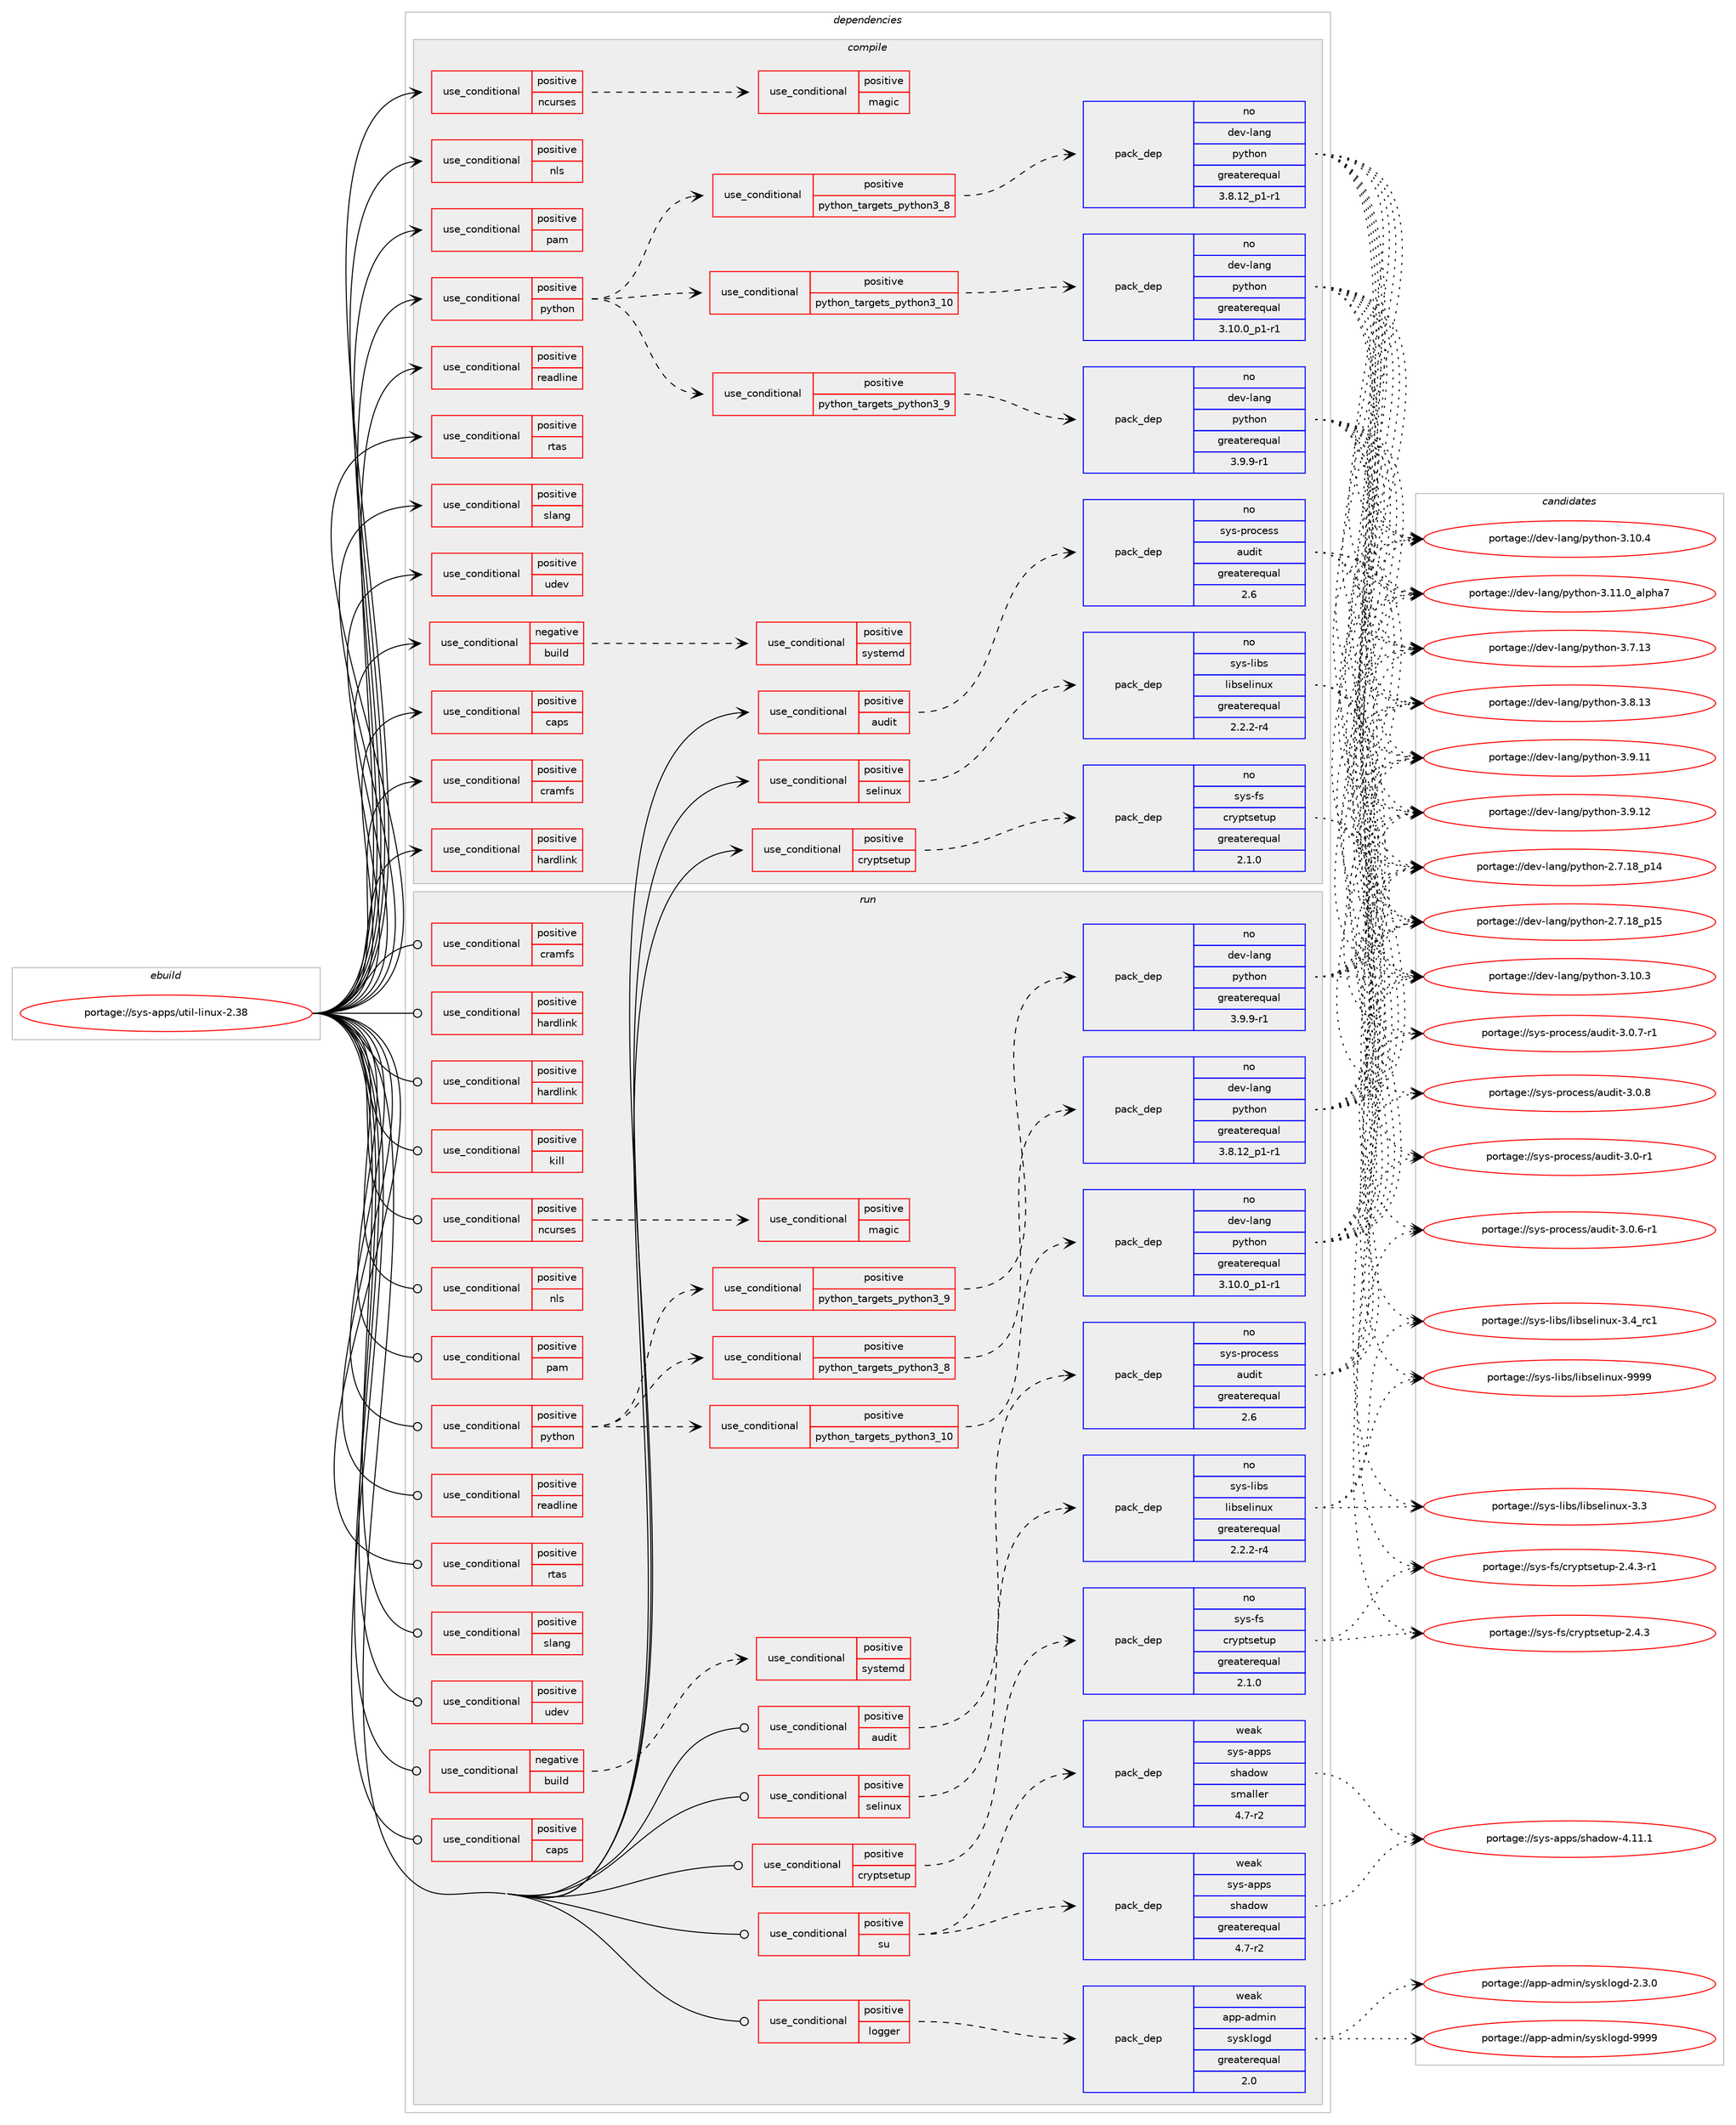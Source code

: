 digraph prolog {

# *************
# Graph options
# *************

newrank=true;
concentrate=true;
compound=true;
graph [rankdir=LR,fontname=Helvetica,fontsize=10,ranksep=1.5];#, ranksep=2.5, nodesep=0.2];
edge  [arrowhead=vee];
node  [fontname=Helvetica,fontsize=10];

# **********
# The ebuild
# **********

subgraph cluster_leftcol {
color=gray;
rank=same;
label=<<i>ebuild</i>>;
id [label="portage://sys-apps/util-linux-2.38", color=red, width=4, href="../sys-apps/util-linux-2.38.svg"];
}

# ****************
# The dependencies
# ****************

subgraph cluster_midcol {
color=gray;
label=<<i>dependencies</i>>;
subgraph cluster_compile {
fillcolor="#eeeeee";
style=filled;
label=<<i>compile</i>>;
subgraph cond584 {
dependency1883 [label=<<TABLE BORDER="0" CELLBORDER="1" CELLSPACING="0" CELLPADDING="4"><TR><TD ROWSPAN="3" CELLPADDING="10">use_conditional</TD></TR><TR><TD>negative</TD></TR><TR><TD>build</TD></TR></TABLE>>, shape=none, color=red];
subgraph cond585 {
dependency1884 [label=<<TABLE BORDER="0" CELLBORDER="1" CELLSPACING="0" CELLPADDING="4"><TR><TD ROWSPAN="3" CELLPADDING="10">use_conditional</TD></TR><TR><TD>positive</TD></TR><TR><TD>systemd</TD></TR></TABLE>>, shape=none, color=red];
# *** BEGIN UNKNOWN DEPENDENCY TYPE (TODO) ***
# dependency1884 -> package_dependency(portage://sys-apps/util-linux-2.38,install,no,sys-apps,systemd,none,[,,],[],[])
# *** END UNKNOWN DEPENDENCY TYPE (TODO) ***

}
dependency1883:e -> dependency1884:w [weight=20,style="dashed",arrowhead="vee"];
}
id:e -> dependency1883:w [weight=20,style="solid",arrowhead="vee"];
subgraph cond586 {
dependency1885 [label=<<TABLE BORDER="0" CELLBORDER="1" CELLSPACING="0" CELLPADDING="4"><TR><TD ROWSPAN="3" CELLPADDING="10">use_conditional</TD></TR><TR><TD>positive</TD></TR><TR><TD>audit</TD></TR></TABLE>>, shape=none, color=red];
subgraph pack1294 {
dependency1886 [label=<<TABLE BORDER="0" CELLBORDER="1" CELLSPACING="0" CELLPADDING="4" WIDTH="220"><TR><TD ROWSPAN="6" CELLPADDING="30">pack_dep</TD></TR><TR><TD WIDTH="110">no</TD></TR><TR><TD>sys-process</TD></TR><TR><TD>audit</TD></TR><TR><TD>greaterequal</TD></TR><TR><TD>2.6</TD></TR></TABLE>>, shape=none, color=blue];
}
dependency1885:e -> dependency1886:w [weight=20,style="dashed",arrowhead="vee"];
}
id:e -> dependency1885:w [weight=20,style="solid",arrowhead="vee"];
subgraph cond587 {
dependency1887 [label=<<TABLE BORDER="0" CELLBORDER="1" CELLSPACING="0" CELLPADDING="4"><TR><TD ROWSPAN="3" CELLPADDING="10">use_conditional</TD></TR><TR><TD>positive</TD></TR><TR><TD>caps</TD></TR></TABLE>>, shape=none, color=red];
# *** BEGIN UNKNOWN DEPENDENCY TYPE (TODO) ***
# dependency1887 -> package_dependency(portage://sys-apps/util-linux-2.38,install,no,sys-libs,libcap-ng,none,[,,],[],[])
# *** END UNKNOWN DEPENDENCY TYPE (TODO) ***

}
id:e -> dependency1887:w [weight=20,style="solid",arrowhead="vee"];
subgraph cond588 {
dependency1888 [label=<<TABLE BORDER="0" CELLBORDER="1" CELLSPACING="0" CELLPADDING="4"><TR><TD ROWSPAN="3" CELLPADDING="10">use_conditional</TD></TR><TR><TD>positive</TD></TR><TR><TD>cramfs</TD></TR></TABLE>>, shape=none, color=red];
# *** BEGIN UNKNOWN DEPENDENCY TYPE (TODO) ***
# dependency1888 -> package_dependency(portage://sys-apps/util-linux-2.38,install,no,sys-libs,zlib,none,[,,],any_same_slot,[])
# *** END UNKNOWN DEPENDENCY TYPE (TODO) ***

}
id:e -> dependency1888:w [weight=20,style="solid",arrowhead="vee"];
subgraph cond589 {
dependency1889 [label=<<TABLE BORDER="0" CELLBORDER="1" CELLSPACING="0" CELLPADDING="4"><TR><TD ROWSPAN="3" CELLPADDING="10">use_conditional</TD></TR><TR><TD>positive</TD></TR><TR><TD>cryptsetup</TD></TR></TABLE>>, shape=none, color=red];
subgraph pack1295 {
dependency1890 [label=<<TABLE BORDER="0" CELLBORDER="1" CELLSPACING="0" CELLPADDING="4" WIDTH="220"><TR><TD ROWSPAN="6" CELLPADDING="30">pack_dep</TD></TR><TR><TD WIDTH="110">no</TD></TR><TR><TD>sys-fs</TD></TR><TR><TD>cryptsetup</TD></TR><TR><TD>greaterequal</TD></TR><TR><TD>2.1.0</TD></TR></TABLE>>, shape=none, color=blue];
}
dependency1889:e -> dependency1890:w [weight=20,style="dashed",arrowhead="vee"];
}
id:e -> dependency1889:w [weight=20,style="solid",arrowhead="vee"];
subgraph cond590 {
dependency1891 [label=<<TABLE BORDER="0" CELLBORDER="1" CELLSPACING="0" CELLPADDING="4"><TR><TD ROWSPAN="3" CELLPADDING="10">use_conditional</TD></TR><TR><TD>positive</TD></TR><TR><TD>hardlink</TD></TR></TABLE>>, shape=none, color=red];
# *** BEGIN UNKNOWN DEPENDENCY TYPE (TODO) ***
# dependency1891 -> package_dependency(portage://sys-apps/util-linux-2.38,install,no,dev-libs,libpcre2,none,[,,],any_same_slot,[])
# *** END UNKNOWN DEPENDENCY TYPE (TODO) ***

}
id:e -> dependency1891:w [weight=20,style="solid",arrowhead="vee"];
subgraph cond591 {
dependency1892 [label=<<TABLE BORDER="0" CELLBORDER="1" CELLSPACING="0" CELLPADDING="4"><TR><TD ROWSPAN="3" CELLPADDING="10">use_conditional</TD></TR><TR><TD>positive</TD></TR><TR><TD>ncurses</TD></TR></TABLE>>, shape=none, color=red];
# *** BEGIN UNKNOWN DEPENDENCY TYPE (TODO) ***
# dependency1892 -> package_dependency(portage://sys-apps/util-linux-2.38,install,no,sys-libs,ncurses,none,[,,],any_same_slot,[use(optenable(unicode),positive)])
# *** END UNKNOWN DEPENDENCY TYPE (TODO) ***

subgraph cond592 {
dependency1893 [label=<<TABLE BORDER="0" CELLBORDER="1" CELLSPACING="0" CELLPADDING="4"><TR><TD ROWSPAN="3" CELLPADDING="10">use_conditional</TD></TR><TR><TD>positive</TD></TR><TR><TD>magic</TD></TR></TABLE>>, shape=none, color=red];
# *** BEGIN UNKNOWN DEPENDENCY TYPE (TODO) ***
# dependency1893 -> package_dependency(portage://sys-apps/util-linux-2.38,install,no,sys-apps,file,none,[,,],[slot(0),equal],[])
# *** END UNKNOWN DEPENDENCY TYPE (TODO) ***

}
dependency1892:e -> dependency1893:w [weight=20,style="dashed",arrowhead="vee"];
}
id:e -> dependency1892:w [weight=20,style="solid",arrowhead="vee"];
subgraph cond593 {
dependency1894 [label=<<TABLE BORDER="0" CELLBORDER="1" CELLSPACING="0" CELLPADDING="4"><TR><TD ROWSPAN="3" CELLPADDING="10">use_conditional</TD></TR><TR><TD>positive</TD></TR><TR><TD>nls</TD></TR></TABLE>>, shape=none, color=red];
# *** BEGIN UNKNOWN DEPENDENCY TYPE (TODO) ***
# dependency1894 -> package_dependency(portage://sys-apps/util-linux-2.38,install,no,virtual,libintl,none,[,,],[],[use(optenable(abi_x86_32),negative),use(optenable(abi_x86_64),negative),use(optenable(abi_x86_x32),negative),use(optenable(abi_mips_n32),negative),use(optenable(abi_mips_n64),negative),use(optenable(abi_mips_o32),negative),use(optenable(abi_s390_32),negative),use(optenable(abi_s390_64),negative)])
# *** END UNKNOWN DEPENDENCY TYPE (TODO) ***

}
id:e -> dependency1894:w [weight=20,style="solid",arrowhead="vee"];
subgraph cond594 {
dependency1895 [label=<<TABLE BORDER="0" CELLBORDER="1" CELLSPACING="0" CELLPADDING="4"><TR><TD ROWSPAN="3" CELLPADDING="10">use_conditional</TD></TR><TR><TD>positive</TD></TR><TR><TD>pam</TD></TR></TABLE>>, shape=none, color=red];
# *** BEGIN UNKNOWN DEPENDENCY TYPE (TODO) ***
# dependency1895 -> package_dependency(portage://sys-apps/util-linux-2.38,install,no,sys-libs,pam,none,[,,],[],[])
# *** END UNKNOWN DEPENDENCY TYPE (TODO) ***

}
id:e -> dependency1895:w [weight=20,style="solid",arrowhead="vee"];
subgraph cond595 {
dependency1896 [label=<<TABLE BORDER="0" CELLBORDER="1" CELLSPACING="0" CELLPADDING="4"><TR><TD ROWSPAN="3" CELLPADDING="10">use_conditional</TD></TR><TR><TD>positive</TD></TR><TR><TD>python</TD></TR></TABLE>>, shape=none, color=red];
subgraph cond596 {
dependency1897 [label=<<TABLE BORDER="0" CELLBORDER="1" CELLSPACING="0" CELLPADDING="4"><TR><TD ROWSPAN="3" CELLPADDING="10">use_conditional</TD></TR><TR><TD>positive</TD></TR><TR><TD>python_targets_python3_8</TD></TR></TABLE>>, shape=none, color=red];
subgraph pack1296 {
dependency1898 [label=<<TABLE BORDER="0" CELLBORDER="1" CELLSPACING="0" CELLPADDING="4" WIDTH="220"><TR><TD ROWSPAN="6" CELLPADDING="30">pack_dep</TD></TR><TR><TD WIDTH="110">no</TD></TR><TR><TD>dev-lang</TD></TR><TR><TD>python</TD></TR><TR><TD>greaterequal</TD></TR><TR><TD>3.8.12_p1-r1</TD></TR></TABLE>>, shape=none, color=blue];
}
dependency1897:e -> dependency1898:w [weight=20,style="dashed",arrowhead="vee"];
}
dependency1896:e -> dependency1897:w [weight=20,style="dashed",arrowhead="vee"];
subgraph cond597 {
dependency1899 [label=<<TABLE BORDER="0" CELLBORDER="1" CELLSPACING="0" CELLPADDING="4"><TR><TD ROWSPAN="3" CELLPADDING="10">use_conditional</TD></TR><TR><TD>positive</TD></TR><TR><TD>python_targets_python3_9</TD></TR></TABLE>>, shape=none, color=red];
subgraph pack1297 {
dependency1900 [label=<<TABLE BORDER="0" CELLBORDER="1" CELLSPACING="0" CELLPADDING="4" WIDTH="220"><TR><TD ROWSPAN="6" CELLPADDING="30">pack_dep</TD></TR><TR><TD WIDTH="110">no</TD></TR><TR><TD>dev-lang</TD></TR><TR><TD>python</TD></TR><TR><TD>greaterequal</TD></TR><TR><TD>3.9.9-r1</TD></TR></TABLE>>, shape=none, color=blue];
}
dependency1899:e -> dependency1900:w [weight=20,style="dashed",arrowhead="vee"];
}
dependency1896:e -> dependency1899:w [weight=20,style="dashed",arrowhead="vee"];
subgraph cond598 {
dependency1901 [label=<<TABLE BORDER="0" CELLBORDER="1" CELLSPACING="0" CELLPADDING="4"><TR><TD ROWSPAN="3" CELLPADDING="10">use_conditional</TD></TR><TR><TD>positive</TD></TR><TR><TD>python_targets_python3_10</TD></TR></TABLE>>, shape=none, color=red];
subgraph pack1298 {
dependency1902 [label=<<TABLE BORDER="0" CELLBORDER="1" CELLSPACING="0" CELLPADDING="4" WIDTH="220"><TR><TD ROWSPAN="6" CELLPADDING="30">pack_dep</TD></TR><TR><TD WIDTH="110">no</TD></TR><TR><TD>dev-lang</TD></TR><TR><TD>python</TD></TR><TR><TD>greaterequal</TD></TR><TR><TD>3.10.0_p1-r1</TD></TR></TABLE>>, shape=none, color=blue];
}
dependency1901:e -> dependency1902:w [weight=20,style="dashed",arrowhead="vee"];
}
dependency1896:e -> dependency1901:w [weight=20,style="dashed",arrowhead="vee"];
}
id:e -> dependency1896:w [weight=20,style="solid",arrowhead="vee"];
subgraph cond599 {
dependency1903 [label=<<TABLE BORDER="0" CELLBORDER="1" CELLSPACING="0" CELLPADDING="4"><TR><TD ROWSPAN="3" CELLPADDING="10">use_conditional</TD></TR><TR><TD>positive</TD></TR><TR><TD>readline</TD></TR></TABLE>>, shape=none, color=red];
# *** BEGIN UNKNOWN DEPENDENCY TYPE (TODO) ***
# dependency1903 -> package_dependency(portage://sys-apps/util-linux-2.38,install,no,sys-libs,readline,none,[,,],[slot(0),equal],[])
# *** END UNKNOWN DEPENDENCY TYPE (TODO) ***

}
id:e -> dependency1903:w [weight=20,style="solid",arrowhead="vee"];
subgraph cond600 {
dependency1904 [label=<<TABLE BORDER="0" CELLBORDER="1" CELLSPACING="0" CELLPADDING="4"><TR><TD ROWSPAN="3" CELLPADDING="10">use_conditional</TD></TR><TR><TD>positive</TD></TR><TR><TD>rtas</TD></TR></TABLE>>, shape=none, color=red];
# *** BEGIN UNKNOWN DEPENDENCY TYPE (TODO) ***
# dependency1904 -> package_dependency(portage://sys-apps/util-linux-2.38,install,no,sys-libs,librtas,none,[,,],[],[])
# *** END UNKNOWN DEPENDENCY TYPE (TODO) ***

}
id:e -> dependency1904:w [weight=20,style="solid",arrowhead="vee"];
subgraph cond601 {
dependency1905 [label=<<TABLE BORDER="0" CELLBORDER="1" CELLSPACING="0" CELLPADDING="4"><TR><TD ROWSPAN="3" CELLPADDING="10">use_conditional</TD></TR><TR><TD>positive</TD></TR><TR><TD>selinux</TD></TR></TABLE>>, shape=none, color=red];
subgraph pack1299 {
dependency1906 [label=<<TABLE BORDER="0" CELLBORDER="1" CELLSPACING="0" CELLPADDING="4" WIDTH="220"><TR><TD ROWSPAN="6" CELLPADDING="30">pack_dep</TD></TR><TR><TD WIDTH="110">no</TD></TR><TR><TD>sys-libs</TD></TR><TR><TD>libselinux</TD></TR><TR><TD>greaterequal</TD></TR><TR><TD>2.2.2-r4</TD></TR></TABLE>>, shape=none, color=blue];
}
dependency1905:e -> dependency1906:w [weight=20,style="dashed",arrowhead="vee"];
}
id:e -> dependency1905:w [weight=20,style="solid",arrowhead="vee"];
subgraph cond602 {
dependency1907 [label=<<TABLE BORDER="0" CELLBORDER="1" CELLSPACING="0" CELLPADDING="4"><TR><TD ROWSPAN="3" CELLPADDING="10">use_conditional</TD></TR><TR><TD>positive</TD></TR><TR><TD>slang</TD></TR></TABLE>>, shape=none, color=red];
# *** BEGIN UNKNOWN DEPENDENCY TYPE (TODO) ***
# dependency1907 -> package_dependency(portage://sys-apps/util-linux-2.38,install,no,sys-libs,slang,none,[,,],[],[])
# *** END UNKNOWN DEPENDENCY TYPE (TODO) ***

}
id:e -> dependency1907:w [weight=20,style="solid",arrowhead="vee"];
subgraph cond603 {
dependency1908 [label=<<TABLE BORDER="0" CELLBORDER="1" CELLSPACING="0" CELLPADDING="4"><TR><TD ROWSPAN="3" CELLPADDING="10">use_conditional</TD></TR><TR><TD>positive</TD></TR><TR><TD>udev</TD></TR></TABLE>>, shape=none, color=red];
# *** BEGIN UNKNOWN DEPENDENCY TYPE (TODO) ***
# dependency1908 -> package_dependency(portage://sys-apps/util-linux-2.38,install,no,virtual,libudev,none,[,,],any_same_slot,[])
# *** END UNKNOWN DEPENDENCY TYPE (TODO) ***

}
id:e -> dependency1908:w [weight=20,style="solid",arrowhead="vee"];
# *** BEGIN UNKNOWN DEPENDENCY TYPE (TODO) ***
# id -> package_dependency(portage://sys-apps/util-linux-2.38,install,no,virtual,libcrypt,none,[,,],any_same_slot,[])
# *** END UNKNOWN DEPENDENCY TYPE (TODO) ***

# *** BEGIN UNKNOWN DEPENDENCY TYPE (TODO) ***
# id -> package_dependency(portage://sys-apps/util-linux-2.38,install,no,virtual,os-headers,none,[,,],[],[])
# *** END UNKNOWN DEPENDENCY TYPE (TODO) ***

}
subgraph cluster_compileandrun {
fillcolor="#eeeeee";
style=filled;
label=<<i>compile and run</i>>;
}
subgraph cluster_run {
fillcolor="#eeeeee";
style=filled;
label=<<i>run</i>>;
subgraph cond604 {
dependency1909 [label=<<TABLE BORDER="0" CELLBORDER="1" CELLSPACING="0" CELLPADDING="4"><TR><TD ROWSPAN="3" CELLPADDING="10">use_conditional</TD></TR><TR><TD>negative</TD></TR><TR><TD>build</TD></TR></TABLE>>, shape=none, color=red];
subgraph cond605 {
dependency1910 [label=<<TABLE BORDER="0" CELLBORDER="1" CELLSPACING="0" CELLPADDING="4"><TR><TD ROWSPAN="3" CELLPADDING="10">use_conditional</TD></TR><TR><TD>positive</TD></TR><TR><TD>systemd</TD></TR></TABLE>>, shape=none, color=red];
# *** BEGIN UNKNOWN DEPENDENCY TYPE (TODO) ***
# dependency1910 -> package_dependency(portage://sys-apps/util-linux-2.38,run,no,sys-apps,systemd,none,[,,],[],[])
# *** END UNKNOWN DEPENDENCY TYPE (TODO) ***

}
dependency1909:e -> dependency1910:w [weight=20,style="dashed",arrowhead="vee"];
}
id:e -> dependency1909:w [weight=20,style="solid",arrowhead="odot"];
subgraph cond606 {
dependency1911 [label=<<TABLE BORDER="0" CELLBORDER="1" CELLSPACING="0" CELLPADDING="4"><TR><TD ROWSPAN="3" CELLPADDING="10">use_conditional</TD></TR><TR><TD>positive</TD></TR><TR><TD>audit</TD></TR></TABLE>>, shape=none, color=red];
subgraph pack1300 {
dependency1912 [label=<<TABLE BORDER="0" CELLBORDER="1" CELLSPACING="0" CELLPADDING="4" WIDTH="220"><TR><TD ROWSPAN="6" CELLPADDING="30">pack_dep</TD></TR><TR><TD WIDTH="110">no</TD></TR><TR><TD>sys-process</TD></TR><TR><TD>audit</TD></TR><TR><TD>greaterequal</TD></TR><TR><TD>2.6</TD></TR></TABLE>>, shape=none, color=blue];
}
dependency1911:e -> dependency1912:w [weight=20,style="dashed",arrowhead="vee"];
}
id:e -> dependency1911:w [weight=20,style="solid",arrowhead="odot"];
subgraph cond607 {
dependency1913 [label=<<TABLE BORDER="0" CELLBORDER="1" CELLSPACING="0" CELLPADDING="4"><TR><TD ROWSPAN="3" CELLPADDING="10">use_conditional</TD></TR><TR><TD>positive</TD></TR><TR><TD>caps</TD></TR></TABLE>>, shape=none, color=red];
# *** BEGIN UNKNOWN DEPENDENCY TYPE (TODO) ***
# dependency1913 -> package_dependency(portage://sys-apps/util-linux-2.38,run,no,sys-libs,libcap-ng,none,[,,],[],[])
# *** END UNKNOWN DEPENDENCY TYPE (TODO) ***

}
id:e -> dependency1913:w [weight=20,style="solid",arrowhead="odot"];
subgraph cond608 {
dependency1914 [label=<<TABLE BORDER="0" CELLBORDER="1" CELLSPACING="0" CELLPADDING="4"><TR><TD ROWSPAN="3" CELLPADDING="10">use_conditional</TD></TR><TR><TD>positive</TD></TR><TR><TD>cramfs</TD></TR></TABLE>>, shape=none, color=red];
# *** BEGIN UNKNOWN DEPENDENCY TYPE (TODO) ***
# dependency1914 -> package_dependency(portage://sys-apps/util-linux-2.38,run,no,sys-libs,zlib,none,[,,],any_same_slot,[])
# *** END UNKNOWN DEPENDENCY TYPE (TODO) ***

}
id:e -> dependency1914:w [weight=20,style="solid",arrowhead="odot"];
subgraph cond609 {
dependency1915 [label=<<TABLE BORDER="0" CELLBORDER="1" CELLSPACING="0" CELLPADDING="4"><TR><TD ROWSPAN="3" CELLPADDING="10">use_conditional</TD></TR><TR><TD>positive</TD></TR><TR><TD>cryptsetup</TD></TR></TABLE>>, shape=none, color=red];
subgraph pack1301 {
dependency1916 [label=<<TABLE BORDER="0" CELLBORDER="1" CELLSPACING="0" CELLPADDING="4" WIDTH="220"><TR><TD ROWSPAN="6" CELLPADDING="30">pack_dep</TD></TR><TR><TD WIDTH="110">no</TD></TR><TR><TD>sys-fs</TD></TR><TR><TD>cryptsetup</TD></TR><TR><TD>greaterequal</TD></TR><TR><TD>2.1.0</TD></TR></TABLE>>, shape=none, color=blue];
}
dependency1915:e -> dependency1916:w [weight=20,style="dashed",arrowhead="vee"];
}
id:e -> dependency1915:w [weight=20,style="solid",arrowhead="odot"];
subgraph cond610 {
dependency1917 [label=<<TABLE BORDER="0" CELLBORDER="1" CELLSPACING="0" CELLPADDING="4"><TR><TD ROWSPAN="3" CELLPADDING="10">use_conditional</TD></TR><TR><TD>positive</TD></TR><TR><TD>hardlink</TD></TR></TABLE>>, shape=none, color=red];
# *** BEGIN UNKNOWN DEPENDENCY TYPE (TODO) ***
# dependency1917 -> package_dependency(portage://sys-apps/util-linux-2.38,run,no,dev-libs,libpcre2,none,[,,],any_same_slot,[])
# *** END UNKNOWN DEPENDENCY TYPE (TODO) ***

}
id:e -> dependency1917:w [weight=20,style="solid",arrowhead="odot"];
subgraph cond611 {
dependency1918 [label=<<TABLE BORDER="0" CELLBORDER="1" CELLSPACING="0" CELLPADDING="4"><TR><TD ROWSPAN="3" CELLPADDING="10">use_conditional</TD></TR><TR><TD>positive</TD></TR><TR><TD>hardlink</TD></TR></TABLE>>, shape=none, color=red];
# *** BEGIN UNKNOWN DEPENDENCY TYPE (TODO) ***
# dependency1918 -> package_dependency(portage://sys-apps/util-linux-2.38,run,weak,app-arch,hardlink,none,[,,],[],[])
# *** END UNKNOWN DEPENDENCY TYPE (TODO) ***

}
id:e -> dependency1918:w [weight=20,style="solid",arrowhead="odot"];
subgraph cond612 {
dependency1919 [label=<<TABLE BORDER="0" CELLBORDER="1" CELLSPACING="0" CELLPADDING="4"><TR><TD ROWSPAN="3" CELLPADDING="10">use_conditional</TD></TR><TR><TD>positive</TD></TR><TR><TD>kill</TD></TR></TABLE>>, shape=none, color=red];
# *** BEGIN UNKNOWN DEPENDENCY TYPE (TODO) ***
# dependency1919 -> package_dependency(portage://sys-apps/util-linux-2.38,run,weak,sys-apps,coreutils,none,[,,],[],[use(enable(kill),none)])
# *** END UNKNOWN DEPENDENCY TYPE (TODO) ***

# *** BEGIN UNKNOWN DEPENDENCY TYPE (TODO) ***
# dependency1919 -> package_dependency(portage://sys-apps/util-linux-2.38,run,weak,sys-process,procps,none,[,,],[],[use(enable(kill),none)])
# *** END UNKNOWN DEPENDENCY TYPE (TODO) ***

}
id:e -> dependency1919:w [weight=20,style="solid",arrowhead="odot"];
subgraph cond613 {
dependency1920 [label=<<TABLE BORDER="0" CELLBORDER="1" CELLSPACING="0" CELLPADDING="4"><TR><TD ROWSPAN="3" CELLPADDING="10">use_conditional</TD></TR><TR><TD>positive</TD></TR><TR><TD>logger</TD></TR></TABLE>>, shape=none, color=red];
subgraph pack1302 {
dependency1921 [label=<<TABLE BORDER="0" CELLBORDER="1" CELLSPACING="0" CELLPADDING="4" WIDTH="220"><TR><TD ROWSPAN="6" CELLPADDING="30">pack_dep</TD></TR><TR><TD WIDTH="110">weak</TD></TR><TR><TD>app-admin</TD></TR><TR><TD>sysklogd</TD></TR><TR><TD>greaterequal</TD></TR><TR><TD>2.0</TD></TR></TABLE>>, shape=none, color=blue];
}
dependency1920:e -> dependency1921:w [weight=20,style="dashed",arrowhead="vee"];
}
id:e -> dependency1920:w [weight=20,style="solid",arrowhead="odot"];
subgraph cond614 {
dependency1922 [label=<<TABLE BORDER="0" CELLBORDER="1" CELLSPACING="0" CELLPADDING="4"><TR><TD ROWSPAN="3" CELLPADDING="10">use_conditional</TD></TR><TR><TD>positive</TD></TR><TR><TD>ncurses</TD></TR></TABLE>>, shape=none, color=red];
# *** BEGIN UNKNOWN DEPENDENCY TYPE (TODO) ***
# dependency1922 -> package_dependency(portage://sys-apps/util-linux-2.38,run,no,sys-libs,ncurses,none,[,,],any_same_slot,[use(optenable(unicode),positive)])
# *** END UNKNOWN DEPENDENCY TYPE (TODO) ***

subgraph cond615 {
dependency1923 [label=<<TABLE BORDER="0" CELLBORDER="1" CELLSPACING="0" CELLPADDING="4"><TR><TD ROWSPAN="3" CELLPADDING="10">use_conditional</TD></TR><TR><TD>positive</TD></TR><TR><TD>magic</TD></TR></TABLE>>, shape=none, color=red];
# *** BEGIN UNKNOWN DEPENDENCY TYPE (TODO) ***
# dependency1923 -> package_dependency(portage://sys-apps/util-linux-2.38,run,no,sys-apps,file,none,[,,],[slot(0),equal],[])
# *** END UNKNOWN DEPENDENCY TYPE (TODO) ***

}
dependency1922:e -> dependency1923:w [weight=20,style="dashed",arrowhead="vee"];
}
id:e -> dependency1922:w [weight=20,style="solid",arrowhead="odot"];
subgraph cond616 {
dependency1924 [label=<<TABLE BORDER="0" CELLBORDER="1" CELLSPACING="0" CELLPADDING="4"><TR><TD ROWSPAN="3" CELLPADDING="10">use_conditional</TD></TR><TR><TD>positive</TD></TR><TR><TD>nls</TD></TR></TABLE>>, shape=none, color=red];
# *** BEGIN UNKNOWN DEPENDENCY TYPE (TODO) ***
# dependency1924 -> package_dependency(portage://sys-apps/util-linux-2.38,run,no,virtual,libintl,none,[,,],[],[use(optenable(abi_x86_32),negative),use(optenable(abi_x86_64),negative),use(optenable(abi_x86_x32),negative),use(optenable(abi_mips_n32),negative),use(optenable(abi_mips_n64),negative),use(optenable(abi_mips_o32),negative),use(optenable(abi_s390_32),negative),use(optenable(abi_s390_64),negative)])
# *** END UNKNOWN DEPENDENCY TYPE (TODO) ***

}
id:e -> dependency1924:w [weight=20,style="solid",arrowhead="odot"];
subgraph cond617 {
dependency1925 [label=<<TABLE BORDER="0" CELLBORDER="1" CELLSPACING="0" CELLPADDING="4"><TR><TD ROWSPAN="3" CELLPADDING="10">use_conditional</TD></TR><TR><TD>positive</TD></TR><TR><TD>pam</TD></TR></TABLE>>, shape=none, color=red];
# *** BEGIN UNKNOWN DEPENDENCY TYPE (TODO) ***
# dependency1925 -> package_dependency(portage://sys-apps/util-linux-2.38,run,no,sys-libs,pam,none,[,,],[],[])
# *** END UNKNOWN DEPENDENCY TYPE (TODO) ***

}
id:e -> dependency1925:w [weight=20,style="solid",arrowhead="odot"];
subgraph cond618 {
dependency1926 [label=<<TABLE BORDER="0" CELLBORDER="1" CELLSPACING="0" CELLPADDING="4"><TR><TD ROWSPAN="3" CELLPADDING="10">use_conditional</TD></TR><TR><TD>positive</TD></TR><TR><TD>python</TD></TR></TABLE>>, shape=none, color=red];
subgraph cond619 {
dependency1927 [label=<<TABLE BORDER="0" CELLBORDER="1" CELLSPACING="0" CELLPADDING="4"><TR><TD ROWSPAN="3" CELLPADDING="10">use_conditional</TD></TR><TR><TD>positive</TD></TR><TR><TD>python_targets_python3_8</TD></TR></TABLE>>, shape=none, color=red];
subgraph pack1303 {
dependency1928 [label=<<TABLE BORDER="0" CELLBORDER="1" CELLSPACING="0" CELLPADDING="4" WIDTH="220"><TR><TD ROWSPAN="6" CELLPADDING="30">pack_dep</TD></TR><TR><TD WIDTH="110">no</TD></TR><TR><TD>dev-lang</TD></TR><TR><TD>python</TD></TR><TR><TD>greaterequal</TD></TR><TR><TD>3.8.12_p1-r1</TD></TR></TABLE>>, shape=none, color=blue];
}
dependency1927:e -> dependency1928:w [weight=20,style="dashed",arrowhead="vee"];
}
dependency1926:e -> dependency1927:w [weight=20,style="dashed",arrowhead="vee"];
subgraph cond620 {
dependency1929 [label=<<TABLE BORDER="0" CELLBORDER="1" CELLSPACING="0" CELLPADDING="4"><TR><TD ROWSPAN="3" CELLPADDING="10">use_conditional</TD></TR><TR><TD>positive</TD></TR><TR><TD>python_targets_python3_9</TD></TR></TABLE>>, shape=none, color=red];
subgraph pack1304 {
dependency1930 [label=<<TABLE BORDER="0" CELLBORDER="1" CELLSPACING="0" CELLPADDING="4" WIDTH="220"><TR><TD ROWSPAN="6" CELLPADDING="30">pack_dep</TD></TR><TR><TD WIDTH="110">no</TD></TR><TR><TD>dev-lang</TD></TR><TR><TD>python</TD></TR><TR><TD>greaterequal</TD></TR><TR><TD>3.9.9-r1</TD></TR></TABLE>>, shape=none, color=blue];
}
dependency1929:e -> dependency1930:w [weight=20,style="dashed",arrowhead="vee"];
}
dependency1926:e -> dependency1929:w [weight=20,style="dashed",arrowhead="vee"];
subgraph cond621 {
dependency1931 [label=<<TABLE BORDER="0" CELLBORDER="1" CELLSPACING="0" CELLPADDING="4"><TR><TD ROWSPAN="3" CELLPADDING="10">use_conditional</TD></TR><TR><TD>positive</TD></TR><TR><TD>python_targets_python3_10</TD></TR></TABLE>>, shape=none, color=red];
subgraph pack1305 {
dependency1932 [label=<<TABLE BORDER="0" CELLBORDER="1" CELLSPACING="0" CELLPADDING="4" WIDTH="220"><TR><TD ROWSPAN="6" CELLPADDING="30">pack_dep</TD></TR><TR><TD WIDTH="110">no</TD></TR><TR><TD>dev-lang</TD></TR><TR><TD>python</TD></TR><TR><TD>greaterequal</TD></TR><TR><TD>3.10.0_p1-r1</TD></TR></TABLE>>, shape=none, color=blue];
}
dependency1931:e -> dependency1932:w [weight=20,style="dashed",arrowhead="vee"];
}
dependency1926:e -> dependency1931:w [weight=20,style="dashed",arrowhead="vee"];
}
id:e -> dependency1926:w [weight=20,style="solid",arrowhead="odot"];
subgraph cond622 {
dependency1933 [label=<<TABLE BORDER="0" CELLBORDER="1" CELLSPACING="0" CELLPADDING="4"><TR><TD ROWSPAN="3" CELLPADDING="10">use_conditional</TD></TR><TR><TD>positive</TD></TR><TR><TD>readline</TD></TR></TABLE>>, shape=none, color=red];
# *** BEGIN UNKNOWN DEPENDENCY TYPE (TODO) ***
# dependency1933 -> package_dependency(portage://sys-apps/util-linux-2.38,run,no,sys-libs,readline,none,[,,],[slot(0),equal],[])
# *** END UNKNOWN DEPENDENCY TYPE (TODO) ***

}
id:e -> dependency1933:w [weight=20,style="solid",arrowhead="odot"];
subgraph cond623 {
dependency1934 [label=<<TABLE BORDER="0" CELLBORDER="1" CELLSPACING="0" CELLPADDING="4"><TR><TD ROWSPAN="3" CELLPADDING="10">use_conditional</TD></TR><TR><TD>positive</TD></TR><TR><TD>rtas</TD></TR></TABLE>>, shape=none, color=red];
# *** BEGIN UNKNOWN DEPENDENCY TYPE (TODO) ***
# dependency1934 -> package_dependency(portage://sys-apps/util-linux-2.38,run,no,sys-libs,librtas,none,[,,],[],[])
# *** END UNKNOWN DEPENDENCY TYPE (TODO) ***

}
id:e -> dependency1934:w [weight=20,style="solid",arrowhead="odot"];
subgraph cond624 {
dependency1935 [label=<<TABLE BORDER="0" CELLBORDER="1" CELLSPACING="0" CELLPADDING="4"><TR><TD ROWSPAN="3" CELLPADDING="10">use_conditional</TD></TR><TR><TD>positive</TD></TR><TR><TD>selinux</TD></TR></TABLE>>, shape=none, color=red];
subgraph pack1306 {
dependency1936 [label=<<TABLE BORDER="0" CELLBORDER="1" CELLSPACING="0" CELLPADDING="4" WIDTH="220"><TR><TD ROWSPAN="6" CELLPADDING="30">pack_dep</TD></TR><TR><TD WIDTH="110">no</TD></TR><TR><TD>sys-libs</TD></TR><TR><TD>libselinux</TD></TR><TR><TD>greaterequal</TD></TR><TR><TD>2.2.2-r4</TD></TR></TABLE>>, shape=none, color=blue];
}
dependency1935:e -> dependency1936:w [weight=20,style="dashed",arrowhead="vee"];
}
id:e -> dependency1935:w [weight=20,style="solid",arrowhead="odot"];
subgraph cond625 {
dependency1937 [label=<<TABLE BORDER="0" CELLBORDER="1" CELLSPACING="0" CELLPADDING="4"><TR><TD ROWSPAN="3" CELLPADDING="10">use_conditional</TD></TR><TR><TD>positive</TD></TR><TR><TD>slang</TD></TR></TABLE>>, shape=none, color=red];
# *** BEGIN UNKNOWN DEPENDENCY TYPE (TODO) ***
# dependency1937 -> package_dependency(portage://sys-apps/util-linux-2.38,run,no,sys-libs,slang,none,[,,],[],[])
# *** END UNKNOWN DEPENDENCY TYPE (TODO) ***

}
id:e -> dependency1937:w [weight=20,style="solid",arrowhead="odot"];
subgraph cond626 {
dependency1938 [label=<<TABLE BORDER="0" CELLBORDER="1" CELLSPACING="0" CELLPADDING="4"><TR><TD ROWSPAN="3" CELLPADDING="10">use_conditional</TD></TR><TR><TD>positive</TD></TR><TR><TD>su</TD></TR></TABLE>>, shape=none, color=red];
subgraph pack1307 {
dependency1939 [label=<<TABLE BORDER="0" CELLBORDER="1" CELLSPACING="0" CELLPADDING="4" WIDTH="220"><TR><TD ROWSPAN="6" CELLPADDING="30">pack_dep</TD></TR><TR><TD WIDTH="110">weak</TD></TR><TR><TD>sys-apps</TD></TR><TR><TD>shadow</TD></TR><TR><TD>smaller</TD></TR><TR><TD>4.7-r2</TD></TR></TABLE>>, shape=none, color=blue];
}
dependency1938:e -> dependency1939:w [weight=20,style="dashed",arrowhead="vee"];
subgraph pack1308 {
dependency1940 [label=<<TABLE BORDER="0" CELLBORDER="1" CELLSPACING="0" CELLPADDING="4" WIDTH="220"><TR><TD ROWSPAN="6" CELLPADDING="30">pack_dep</TD></TR><TR><TD WIDTH="110">weak</TD></TR><TR><TD>sys-apps</TD></TR><TR><TD>shadow</TD></TR><TR><TD>greaterequal</TD></TR><TR><TD>4.7-r2</TD></TR></TABLE>>, shape=none, color=blue];
}
dependency1938:e -> dependency1940:w [weight=20,style="dashed",arrowhead="vee"];
}
id:e -> dependency1938:w [weight=20,style="solid",arrowhead="odot"];
subgraph cond627 {
dependency1941 [label=<<TABLE BORDER="0" CELLBORDER="1" CELLSPACING="0" CELLPADDING="4"><TR><TD ROWSPAN="3" CELLPADDING="10">use_conditional</TD></TR><TR><TD>positive</TD></TR><TR><TD>udev</TD></TR></TABLE>>, shape=none, color=red];
# *** BEGIN UNKNOWN DEPENDENCY TYPE (TODO) ***
# dependency1941 -> package_dependency(portage://sys-apps/util-linux-2.38,run,no,virtual,libudev,none,[,,],any_same_slot,[])
# *** END UNKNOWN DEPENDENCY TYPE (TODO) ***

}
id:e -> dependency1941:w [weight=20,style="solid",arrowhead="odot"];
# *** BEGIN UNKNOWN DEPENDENCY TYPE (TODO) ***
# id -> package_dependency(portage://sys-apps/util-linux-2.38,run,no,virtual,libcrypt,none,[,,],any_same_slot,[])
# *** END UNKNOWN DEPENDENCY TYPE (TODO) ***

# *** BEGIN UNKNOWN DEPENDENCY TYPE (TODO) ***
# id -> package_dependency(portage://sys-apps/util-linux-2.38,run,weak,net-wireless,rfkill,none,[,,],[],[])
# *** END UNKNOWN DEPENDENCY TYPE (TODO) ***

}
}

# **************
# The candidates
# **************

subgraph cluster_choices {
rank=same;
color=gray;
label=<<i>candidates</i>>;

subgraph choice1294 {
color=black;
nodesep=1;
choice11512111545112114111991011151154797117100105116455146484511449 [label="portage://sys-process/audit-3.0-r1", color=red, width=4,href="../sys-process/audit-3.0-r1.svg"];
choice115121115451121141119910111511547971171001051164551464846544511449 [label="portage://sys-process/audit-3.0.6-r1", color=red, width=4,href="../sys-process/audit-3.0.6-r1.svg"];
choice115121115451121141119910111511547971171001051164551464846554511449 [label="portage://sys-process/audit-3.0.7-r1", color=red, width=4,href="../sys-process/audit-3.0.7-r1.svg"];
choice11512111545112114111991011151154797117100105116455146484656 [label="portage://sys-process/audit-3.0.8", color=red, width=4,href="../sys-process/audit-3.0.8.svg"];
dependency1886:e -> choice11512111545112114111991011151154797117100105116455146484511449:w [style=dotted,weight="100"];
dependency1886:e -> choice115121115451121141119910111511547971171001051164551464846544511449:w [style=dotted,weight="100"];
dependency1886:e -> choice115121115451121141119910111511547971171001051164551464846554511449:w [style=dotted,weight="100"];
dependency1886:e -> choice11512111545112114111991011151154797117100105116455146484656:w [style=dotted,weight="100"];
}
subgraph choice1295 {
color=black;
nodesep=1;
choice115121115451021154799114121112116115101116117112455046524651 [label="portage://sys-fs/cryptsetup-2.4.3", color=red, width=4,href="../sys-fs/cryptsetup-2.4.3.svg"];
choice1151211154510211547991141211121161151011161171124550465246514511449 [label="portage://sys-fs/cryptsetup-2.4.3-r1", color=red, width=4,href="../sys-fs/cryptsetup-2.4.3-r1.svg"];
dependency1890:e -> choice115121115451021154799114121112116115101116117112455046524651:w [style=dotted,weight="100"];
dependency1890:e -> choice1151211154510211547991141211121161151011161171124550465246514511449:w [style=dotted,weight="100"];
}
subgraph choice1296 {
color=black;
nodesep=1;
choice10010111845108971101034711212111610411111045504655464956951124952 [label="portage://dev-lang/python-2.7.18_p14", color=red, width=4,href="../dev-lang/python-2.7.18_p14.svg"];
choice10010111845108971101034711212111610411111045504655464956951124953 [label="portage://dev-lang/python-2.7.18_p15", color=red, width=4,href="../dev-lang/python-2.7.18_p15.svg"];
choice10010111845108971101034711212111610411111045514649484651 [label="portage://dev-lang/python-3.10.3", color=red, width=4,href="../dev-lang/python-3.10.3.svg"];
choice10010111845108971101034711212111610411111045514649484652 [label="portage://dev-lang/python-3.10.4", color=red, width=4,href="../dev-lang/python-3.10.4.svg"];
choice1001011184510897110103471121211161041111104551464949464895971081121049755 [label="portage://dev-lang/python-3.11.0_alpha7", color=red, width=4,href="../dev-lang/python-3.11.0_alpha7.svg"];
choice10010111845108971101034711212111610411111045514655464951 [label="portage://dev-lang/python-3.7.13", color=red, width=4,href="../dev-lang/python-3.7.13.svg"];
choice10010111845108971101034711212111610411111045514656464951 [label="portage://dev-lang/python-3.8.13", color=red, width=4,href="../dev-lang/python-3.8.13.svg"];
choice10010111845108971101034711212111610411111045514657464949 [label="portage://dev-lang/python-3.9.11", color=red, width=4,href="../dev-lang/python-3.9.11.svg"];
choice10010111845108971101034711212111610411111045514657464950 [label="portage://dev-lang/python-3.9.12", color=red, width=4,href="../dev-lang/python-3.9.12.svg"];
dependency1898:e -> choice10010111845108971101034711212111610411111045504655464956951124952:w [style=dotted,weight="100"];
dependency1898:e -> choice10010111845108971101034711212111610411111045504655464956951124953:w [style=dotted,weight="100"];
dependency1898:e -> choice10010111845108971101034711212111610411111045514649484651:w [style=dotted,weight="100"];
dependency1898:e -> choice10010111845108971101034711212111610411111045514649484652:w [style=dotted,weight="100"];
dependency1898:e -> choice1001011184510897110103471121211161041111104551464949464895971081121049755:w [style=dotted,weight="100"];
dependency1898:e -> choice10010111845108971101034711212111610411111045514655464951:w [style=dotted,weight="100"];
dependency1898:e -> choice10010111845108971101034711212111610411111045514656464951:w [style=dotted,weight="100"];
dependency1898:e -> choice10010111845108971101034711212111610411111045514657464949:w [style=dotted,weight="100"];
dependency1898:e -> choice10010111845108971101034711212111610411111045514657464950:w [style=dotted,weight="100"];
}
subgraph choice1297 {
color=black;
nodesep=1;
choice10010111845108971101034711212111610411111045504655464956951124952 [label="portage://dev-lang/python-2.7.18_p14", color=red, width=4,href="../dev-lang/python-2.7.18_p14.svg"];
choice10010111845108971101034711212111610411111045504655464956951124953 [label="portage://dev-lang/python-2.7.18_p15", color=red, width=4,href="../dev-lang/python-2.7.18_p15.svg"];
choice10010111845108971101034711212111610411111045514649484651 [label="portage://dev-lang/python-3.10.3", color=red, width=4,href="../dev-lang/python-3.10.3.svg"];
choice10010111845108971101034711212111610411111045514649484652 [label="portage://dev-lang/python-3.10.4", color=red, width=4,href="../dev-lang/python-3.10.4.svg"];
choice1001011184510897110103471121211161041111104551464949464895971081121049755 [label="portage://dev-lang/python-3.11.0_alpha7", color=red, width=4,href="../dev-lang/python-3.11.0_alpha7.svg"];
choice10010111845108971101034711212111610411111045514655464951 [label="portage://dev-lang/python-3.7.13", color=red, width=4,href="../dev-lang/python-3.7.13.svg"];
choice10010111845108971101034711212111610411111045514656464951 [label="portage://dev-lang/python-3.8.13", color=red, width=4,href="../dev-lang/python-3.8.13.svg"];
choice10010111845108971101034711212111610411111045514657464949 [label="portage://dev-lang/python-3.9.11", color=red, width=4,href="../dev-lang/python-3.9.11.svg"];
choice10010111845108971101034711212111610411111045514657464950 [label="portage://dev-lang/python-3.9.12", color=red, width=4,href="../dev-lang/python-3.9.12.svg"];
dependency1900:e -> choice10010111845108971101034711212111610411111045504655464956951124952:w [style=dotted,weight="100"];
dependency1900:e -> choice10010111845108971101034711212111610411111045504655464956951124953:w [style=dotted,weight="100"];
dependency1900:e -> choice10010111845108971101034711212111610411111045514649484651:w [style=dotted,weight="100"];
dependency1900:e -> choice10010111845108971101034711212111610411111045514649484652:w [style=dotted,weight="100"];
dependency1900:e -> choice1001011184510897110103471121211161041111104551464949464895971081121049755:w [style=dotted,weight="100"];
dependency1900:e -> choice10010111845108971101034711212111610411111045514655464951:w [style=dotted,weight="100"];
dependency1900:e -> choice10010111845108971101034711212111610411111045514656464951:w [style=dotted,weight="100"];
dependency1900:e -> choice10010111845108971101034711212111610411111045514657464949:w [style=dotted,weight="100"];
dependency1900:e -> choice10010111845108971101034711212111610411111045514657464950:w [style=dotted,weight="100"];
}
subgraph choice1298 {
color=black;
nodesep=1;
choice10010111845108971101034711212111610411111045504655464956951124952 [label="portage://dev-lang/python-2.7.18_p14", color=red, width=4,href="../dev-lang/python-2.7.18_p14.svg"];
choice10010111845108971101034711212111610411111045504655464956951124953 [label="portage://dev-lang/python-2.7.18_p15", color=red, width=4,href="../dev-lang/python-2.7.18_p15.svg"];
choice10010111845108971101034711212111610411111045514649484651 [label="portage://dev-lang/python-3.10.3", color=red, width=4,href="../dev-lang/python-3.10.3.svg"];
choice10010111845108971101034711212111610411111045514649484652 [label="portage://dev-lang/python-3.10.4", color=red, width=4,href="../dev-lang/python-3.10.4.svg"];
choice1001011184510897110103471121211161041111104551464949464895971081121049755 [label="portage://dev-lang/python-3.11.0_alpha7", color=red, width=4,href="../dev-lang/python-3.11.0_alpha7.svg"];
choice10010111845108971101034711212111610411111045514655464951 [label="portage://dev-lang/python-3.7.13", color=red, width=4,href="../dev-lang/python-3.7.13.svg"];
choice10010111845108971101034711212111610411111045514656464951 [label="portage://dev-lang/python-3.8.13", color=red, width=4,href="../dev-lang/python-3.8.13.svg"];
choice10010111845108971101034711212111610411111045514657464949 [label="portage://dev-lang/python-3.9.11", color=red, width=4,href="../dev-lang/python-3.9.11.svg"];
choice10010111845108971101034711212111610411111045514657464950 [label="portage://dev-lang/python-3.9.12", color=red, width=4,href="../dev-lang/python-3.9.12.svg"];
dependency1902:e -> choice10010111845108971101034711212111610411111045504655464956951124952:w [style=dotted,weight="100"];
dependency1902:e -> choice10010111845108971101034711212111610411111045504655464956951124953:w [style=dotted,weight="100"];
dependency1902:e -> choice10010111845108971101034711212111610411111045514649484651:w [style=dotted,weight="100"];
dependency1902:e -> choice10010111845108971101034711212111610411111045514649484652:w [style=dotted,weight="100"];
dependency1902:e -> choice1001011184510897110103471121211161041111104551464949464895971081121049755:w [style=dotted,weight="100"];
dependency1902:e -> choice10010111845108971101034711212111610411111045514655464951:w [style=dotted,weight="100"];
dependency1902:e -> choice10010111845108971101034711212111610411111045514656464951:w [style=dotted,weight="100"];
dependency1902:e -> choice10010111845108971101034711212111610411111045514657464949:w [style=dotted,weight="100"];
dependency1902:e -> choice10010111845108971101034711212111610411111045514657464950:w [style=dotted,weight="100"];
}
subgraph choice1299 {
color=black;
nodesep=1;
choice1151211154510810598115471081059811510110810511011712045514651 [label="portage://sys-libs/libselinux-3.3", color=red, width=4,href="../sys-libs/libselinux-3.3.svg"];
choice1151211154510810598115471081059811510110810511011712045514652951149949 [label="portage://sys-libs/libselinux-3.4_rc1", color=red, width=4,href="../sys-libs/libselinux-3.4_rc1.svg"];
choice115121115451081059811547108105981151011081051101171204557575757 [label="portage://sys-libs/libselinux-9999", color=red, width=4,href="../sys-libs/libselinux-9999.svg"];
dependency1906:e -> choice1151211154510810598115471081059811510110810511011712045514651:w [style=dotted,weight="100"];
dependency1906:e -> choice1151211154510810598115471081059811510110810511011712045514652951149949:w [style=dotted,weight="100"];
dependency1906:e -> choice115121115451081059811547108105981151011081051101171204557575757:w [style=dotted,weight="100"];
}
subgraph choice1300 {
color=black;
nodesep=1;
choice11512111545112114111991011151154797117100105116455146484511449 [label="portage://sys-process/audit-3.0-r1", color=red, width=4,href="../sys-process/audit-3.0-r1.svg"];
choice115121115451121141119910111511547971171001051164551464846544511449 [label="portage://sys-process/audit-3.0.6-r1", color=red, width=4,href="../sys-process/audit-3.0.6-r1.svg"];
choice115121115451121141119910111511547971171001051164551464846554511449 [label="portage://sys-process/audit-3.0.7-r1", color=red, width=4,href="../sys-process/audit-3.0.7-r1.svg"];
choice11512111545112114111991011151154797117100105116455146484656 [label="portage://sys-process/audit-3.0.8", color=red, width=4,href="../sys-process/audit-3.0.8.svg"];
dependency1912:e -> choice11512111545112114111991011151154797117100105116455146484511449:w [style=dotted,weight="100"];
dependency1912:e -> choice115121115451121141119910111511547971171001051164551464846544511449:w [style=dotted,weight="100"];
dependency1912:e -> choice115121115451121141119910111511547971171001051164551464846554511449:w [style=dotted,weight="100"];
dependency1912:e -> choice11512111545112114111991011151154797117100105116455146484656:w [style=dotted,weight="100"];
}
subgraph choice1301 {
color=black;
nodesep=1;
choice115121115451021154799114121112116115101116117112455046524651 [label="portage://sys-fs/cryptsetup-2.4.3", color=red, width=4,href="../sys-fs/cryptsetup-2.4.3.svg"];
choice1151211154510211547991141211121161151011161171124550465246514511449 [label="portage://sys-fs/cryptsetup-2.4.3-r1", color=red, width=4,href="../sys-fs/cryptsetup-2.4.3-r1.svg"];
dependency1916:e -> choice115121115451021154799114121112116115101116117112455046524651:w [style=dotted,weight="100"];
dependency1916:e -> choice1151211154510211547991141211121161151011161171124550465246514511449:w [style=dotted,weight="100"];
}
subgraph choice1302 {
color=black;
nodesep=1;
choice97112112459710010910511047115121115107108111103100455046514648 [label="portage://app-admin/sysklogd-2.3.0", color=red, width=4,href="../app-admin/sysklogd-2.3.0.svg"];
choice971121124597100109105110471151211151071081111031004557575757 [label="portage://app-admin/sysklogd-9999", color=red, width=4,href="../app-admin/sysklogd-9999.svg"];
dependency1921:e -> choice97112112459710010910511047115121115107108111103100455046514648:w [style=dotted,weight="100"];
dependency1921:e -> choice971121124597100109105110471151211151071081111031004557575757:w [style=dotted,weight="100"];
}
subgraph choice1303 {
color=black;
nodesep=1;
choice10010111845108971101034711212111610411111045504655464956951124952 [label="portage://dev-lang/python-2.7.18_p14", color=red, width=4,href="../dev-lang/python-2.7.18_p14.svg"];
choice10010111845108971101034711212111610411111045504655464956951124953 [label="portage://dev-lang/python-2.7.18_p15", color=red, width=4,href="../dev-lang/python-2.7.18_p15.svg"];
choice10010111845108971101034711212111610411111045514649484651 [label="portage://dev-lang/python-3.10.3", color=red, width=4,href="../dev-lang/python-3.10.3.svg"];
choice10010111845108971101034711212111610411111045514649484652 [label="portage://dev-lang/python-3.10.4", color=red, width=4,href="../dev-lang/python-3.10.4.svg"];
choice1001011184510897110103471121211161041111104551464949464895971081121049755 [label="portage://dev-lang/python-3.11.0_alpha7", color=red, width=4,href="../dev-lang/python-3.11.0_alpha7.svg"];
choice10010111845108971101034711212111610411111045514655464951 [label="portage://dev-lang/python-3.7.13", color=red, width=4,href="../dev-lang/python-3.7.13.svg"];
choice10010111845108971101034711212111610411111045514656464951 [label="portage://dev-lang/python-3.8.13", color=red, width=4,href="../dev-lang/python-3.8.13.svg"];
choice10010111845108971101034711212111610411111045514657464949 [label="portage://dev-lang/python-3.9.11", color=red, width=4,href="../dev-lang/python-3.9.11.svg"];
choice10010111845108971101034711212111610411111045514657464950 [label="portage://dev-lang/python-3.9.12", color=red, width=4,href="../dev-lang/python-3.9.12.svg"];
dependency1928:e -> choice10010111845108971101034711212111610411111045504655464956951124952:w [style=dotted,weight="100"];
dependency1928:e -> choice10010111845108971101034711212111610411111045504655464956951124953:w [style=dotted,weight="100"];
dependency1928:e -> choice10010111845108971101034711212111610411111045514649484651:w [style=dotted,weight="100"];
dependency1928:e -> choice10010111845108971101034711212111610411111045514649484652:w [style=dotted,weight="100"];
dependency1928:e -> choice1001011184510897110103471121211161041111104551464949464895971081121049755:w [style=dotted,weight="100"];
dependency1928:e -> choice10010111845108971101034711212111610411111045514655464951:w [style=dotted,weight="100"];
dependency1928:e -> choice10010111845108971101034711212111610411111045514656464951:w [style=dotted,weight="100"];
dependency1928:e -> choice10010111845108971101034711212111610411111045514657464949:w [style=dotted,weight="100"];
dependency1928:e -> choice10010111845108971101034711212111610411111045514657464950:w [style=dotted,weight="100"];
}
subgraph choice1304 {
color=black;
nodesep=1;
choice10010111845108971101034711212111610411111045504655464956951124952 [label="portage://dev-lang/python-2.7.18_p14", color=red, width=4,href="../dev-lang/python-2.7.18_p14.svg"];
choice10010111845108971101034711212111610411111045504655464956951124953 [label="portage://dev-lang/python-2.7.18_p15", color=red, width=4,href="../dev-lang/python-2.7.18_p15.svg"];
choice10010111845108971101034711212111610411111045514649484651 [label="portage://dev-lang/python-3.10.3", color=red, width=4,href="../dev-lang/python-3.10.3.svg"];
choice10010111845108971101034711212111610411111045514649484652 [label="portage://dev-lang/python-3.10.4", color=red, width=4,href="../dev-lang/python-3.10.4.svg"];
choice1001011184510897110103471121211161041111104551464949464895971081121049755 [label="portage://dev-lang/python-3.11.0_alpha7", color=red, width=4,href="../dev-lang/python-3.11.0_alpha7.svg"];
choice10010111845108971101034711212111610411111045514655464951 [label="portage://dev-lang/python-3.7.13", color=red, width=4,href="../dev-lang/python-3.7.13.svg"];
choice10010111845108971101034711212111610411111045514656464951 [label="portage://dev-lang/python-3.8.13", color=red, width=4,href="../dev-lang/python-3.8.13.svg"];
choice10010111845108971101034711212111610411111045514657464949 [label="portage://dev-lang/python-3.9.11", color=red, width=4,href="../dev-lang/python-3.9.11.svg"];
choice10010111845108971101034711212111610411111045514657464950 [label="portage://dev-lang/python-3.9.12", color=red, width=4,href="../dev-lang/python-3.9.12.svg"];
dependency1930:e -> choice10010111845108971101034711212111610411111045504655464956951124952:w [style=dotted,weight="100"];
dependency1930:e -> choice10010111845108971101034711212111610411111045504655464956951124953:w [style=dotted,weight="100"];
dependency1930:e -> choice10010111845108971101034711212111610411111045514649484651:w [style=dotted,weight="100"];
dependency1930:e -> choice10010111845108971101034711212111610411111045514649484652:w [style=dotted,weight="100"];
dependency1930:e -> choice1001011184510897110103471121211161041111104551464949464895971081121049755:w [style=dotted,weight="100"];
dependency1930:e -> choice10010111845108971101034711212111610411111045514655464951:w [style=dotted,weight="100"];
dependency1930:e -> choice10010111845108971101034711212111610411111045514656464951:w [style=dotted,weight="100"];
dependency1930:e -> choice10010111845108971101034711212111610411111045514657464949:w [style=dotted,weight="100"];
dependency1930:e -> choice10010111845108971101034711212111610411111045514657464950:w [style=dotted,weight="100"];
}
subgraph choice1305 {
color=black;
nodesep=1;
choice10010111845108971101034711212111610411111045504655464956951124952 [label="portage://dev-lang/python-2.7.18_p14", color=red, width=4,href="../dev-lang/python-2.7.18_p14.svg"];
choice10010111845108971101034711212111610411111045504655464956951124953 [label="portage://dev-lang/python-2.7.18_p15", color=red, width=4,href="../dev-lang/python-2.7.18_p15.svg"];
choice10010111845108971101034711212111610411111045514649484651 [label="portage://dev-lang/python-3.10.3", color=red, width=4,href="../dev-lang/python-3.10.3.svg"];
choice10010111845108971101034711212111610411111045514649484652 [label="portage://dev-lang/python-3.10.4", color=red, width=4,href="../dev-lang/python-3.10.4.svg"];
choice1001011184510897110103471121211161041111104551464949464895971081121049755 [label="portage://dev-lang/python-3.11.0_alpha7", color=red, width=4,href="../dev-lang/python-3.11.0_alpha7.svg"];
choice10010111845108971101034711212111610411111045514655464951 [label="portage://dev-lang/python-3.7.13", color=red, width=4,href="../dev-lang/python-3.7.13.svg"];
choice10010111845108971101034711212111610411111045514656464951 [label="portage://dev-lang/python-3.8.13", color=red, width=4,href="../dev-lang/python-3.8.13.svg"];
choice10010111845108971101034711212111610411111045514657464949 [label="portage://dev-lang/python-3.9.11", color=red, width=4,href="../dev-lang/python-3.9.11.svg"];
choice10010111845108971101034711212111610411111045514657464950 [label="portage://dev-lang/python-3.9.12", color=red, width=4,href="../dev-lang/python-3.9.12.svg"];
dependency1932:e -> choice10010111845108971101034711212111610411111045504655464956951124952:w [style=dotted,weight="100"];
dependency1932:e -> choice10010111845108971101034711212111610411111045504655464956951124953:w [style=dotted,weight="100"];
dependency1932:e -> choice10010111845108971101034711212111610411111045514649484651:w [style=dotted,weight="100"];
dependency1932:e -> choice10010111845108971101034711212111610411111045514649484652:w [style=dotted,weight="100"];
dependency1932:e -> choice1001011184510897110103471121211161041111104551464949464895971081121049755:w [style=dotted,weight="100"];
dependency1932:e -> choice10010111845108971101034711212111610411111045514655464951:w [style=dotted,weight="100"];
dependency1932:e -> choice10010111845108971101034711212111610411111045514656464951:w [style=dotted,weight="100"];
dependency1932:e -> choice10010111845108971101034711212111610411111045514657464949:w [style=dotted,weight="100"];
dependency1932:e -> choice10010111845108971101034711212111610411111045514657464950:w [style=dotted,weight="100"];
}
subgraph choice1306 {
color=black;
nodesep=1;
choice1151211154510810598115471081059811510110810511011712045514651 [label="portage://sys-libs/libselinux-3.3", color=red, width=4,href="../sys-libs/libselinux-3.3.svg"];
choice1151211154510810598115471081059811510110810511011712045514652951149949 [label="portage://sys-libs/libselinux-3.4_rc1", color=red, width=4,href="../sys-libs/libselinux-3.4_rc1.svg"];
choice115121115451081059811547108105981151011081051101171204557575757 [label="portage://sys-libs/libselinux-9999", color=red, width=4,href="../sys-libs/libselinux-9999.svg"];
dependency1936:e -> choice1151211154510810598115471081059811510110810511011712045514651:w [style=dotted,weight="100"];
dependency1936:e -> choice1151211154510810598115471081059811510110810511011712045514652951149949:w [style=dotted,weight="100"];
dependency1936:e -> choice115121115451081059811547108105981151011081051101171204557575757:w [style=dotted,weight="100"];
}
subgraph choice1307 {
color=black;
nodesep=1;
choice1151211154597112112115471151049710011111945524649494649 [label="portage://sys-apps/shadow-4.11.1", color=red, width=4,href="../sys-apps/shadow-4.11.1.svg"];
dependency1939:e -> choice1151211154597112112115471151049710011111945524649494649:w [style=dotted,weight="100"];
}
subgraph choice1308 {
color=black;
nodesep=1;
choice1151211154597112112115471151049710011111945524649494649 [label="portage://sys-apps/shadow-4.11.1", color=red, width=4,href="../sys-apps/shadow-4.11.1.svg"];
dependency1940:e -> choice1151211154597112112115471151049710011111945524649494649:w [style=dotted,weight="100"];
}
}

}
